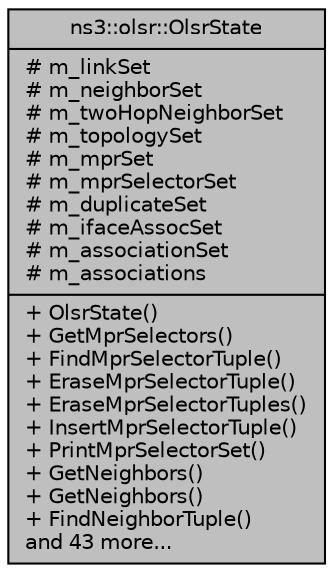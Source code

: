 digraph "ns3::olsr::OlsrState"
{
  edge [fontname="Helvetica",fontsize="10",labelfontname="Helvetica",labelfontsize="10"];
  node [fontname="Helvetica",fontsize="10",shape=record];
  Node1 [label="{ns3::olsr::OlsrState\n|# m_linkSet\l# m_neighborSet\l# m_twoHopNeighborSet\l# m_topologySet\l# m_mprSet\l# m_mprSelectorSet\l# m_duplicateSet\l# m_ifaceAssocSet\l# m_associationSet\l# m_associations\l|+ OlsrState()\l+ GetMprSelectors()\l+ FindMprSelectorTuple()\l+ EraseMprSelectorTuple()\l+ EraseMprSelectorTuples()\l+ InsertMprSelectorTuple()\l+ PrintMprSelectorSet()\l+ GetNeighbors()\l+ GetNeighbors()\l+ FindNeighborTuple()\land 43 more...\l}",height=0.2,width=0.4,color="black", fillcolor="grey75", style="filled", fontcolor="black"];
}
